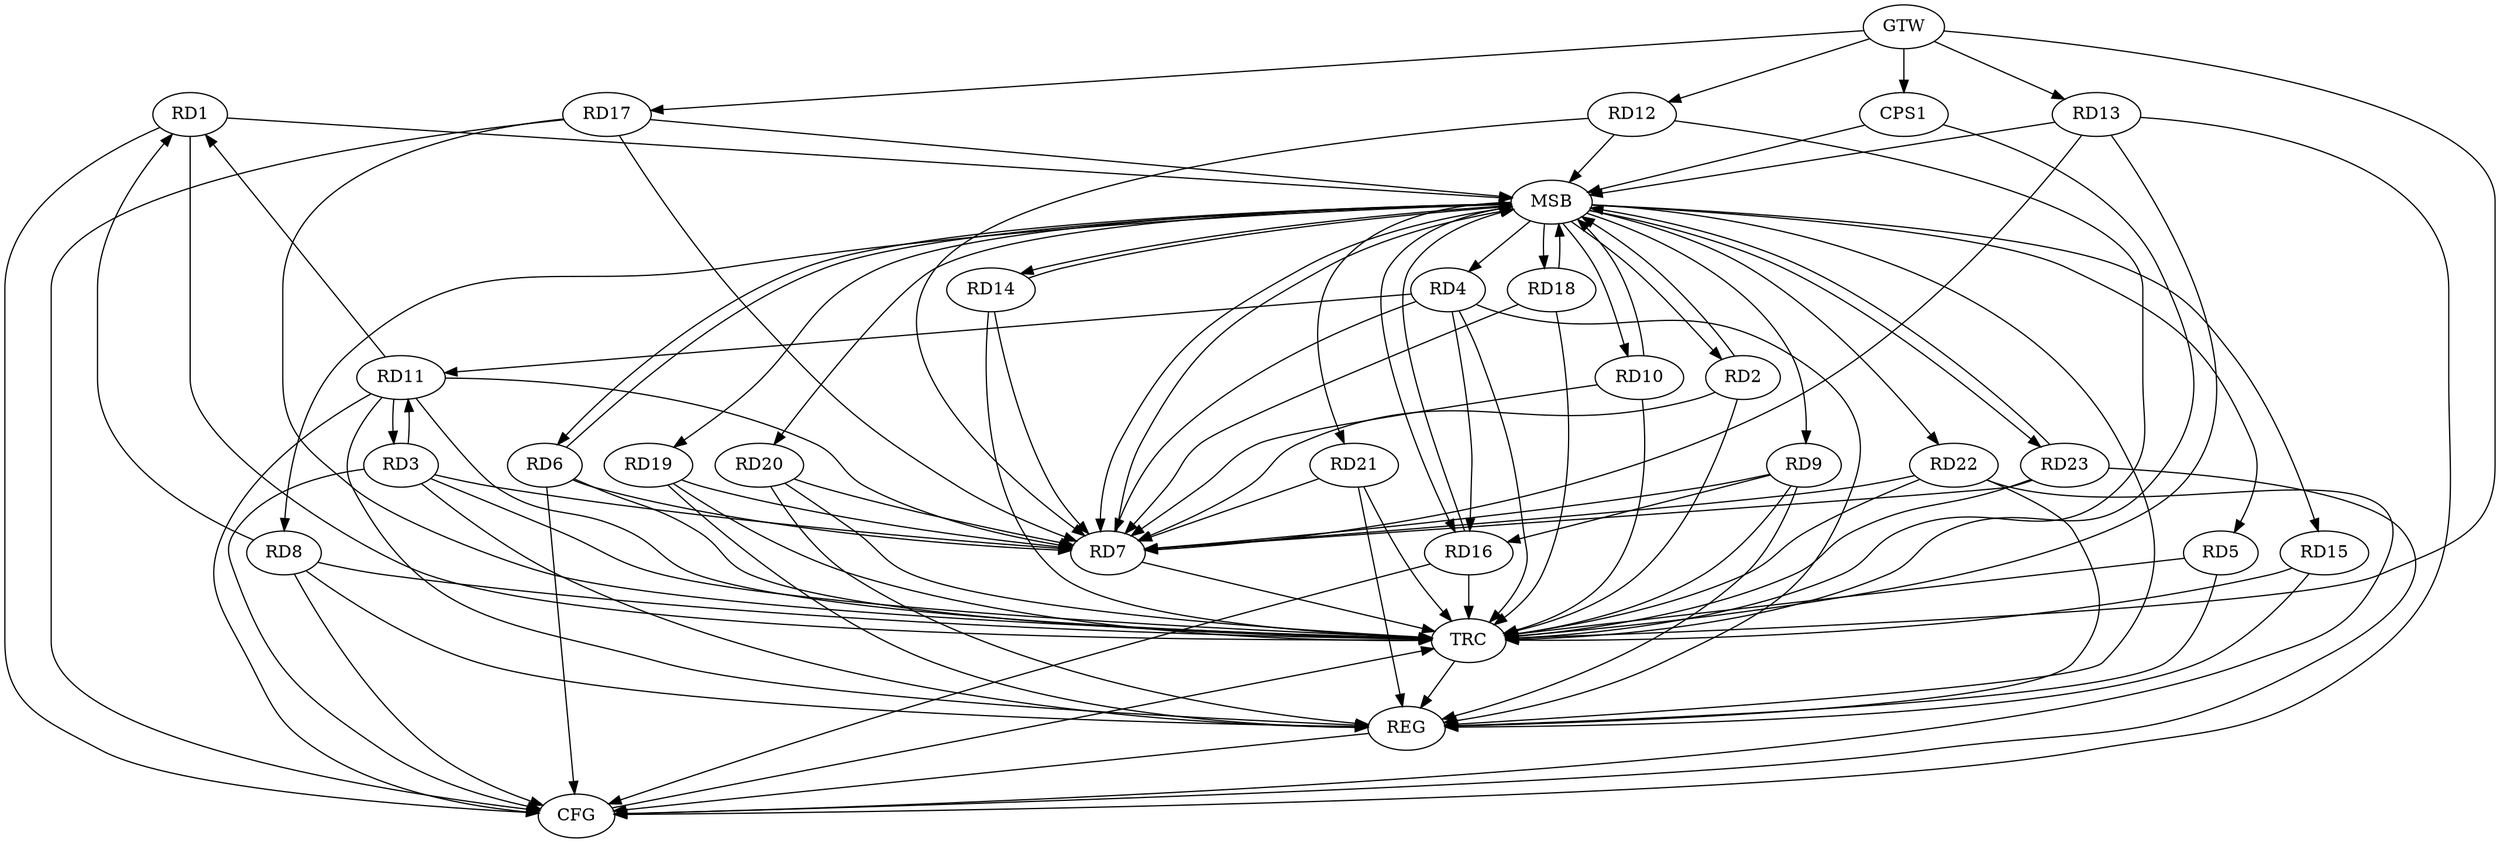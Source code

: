 strict digraph G {
  RD1 [ label="RD1" ];
  RD2 [ label="RD2" ];
  RD3 [ label="RD3" ];
  RD4 [ label="RD4" ];
  RD5 [ label="RD5" ];
  RD6 [ label="RD6" ];
  RD7 [ label="RD7" ];
  RD8 [ label="RD8" ];
  RD9 [ label="RD9" ];
  RD10 [ label="RD10" ];
  RD11 [ label="RD11" ];
  RD12 [ label="RD12" ];
  RD13 [ label="RD13" ];
  RD14 [ label="RD14" ];
  RD15 [ label="RD15" ];
  RD16 [ label="RD16" ];
  RD17 [ label="RD17" ];
  RD18 [ label="RD18" ];
  RD19 [ label="RD19" ];
  RD20 [ label="RD20" ];
  RD21 [ label="RD21" ];
  RD22 [ label="RD22" ];
  RD23 [ label="RD23" ];
  CPS1 [ label="CPS1" ];
  GTW [ label="GTW" ];
  REG [ label="REG" ];
  MSB [ label="MSB" ];
  CFG [ label="CFG" ];
  TRC [ label="TRC" ];
  RD8 -> RD1;
  RD11 -> RD1;
  RD3 -> RD11;
  RD11 -> RD3;
  RD4 -> RD11;
  RD4 -> RD16;
  RD9 -> RD7;
  RD19 -> RD7;
  RD9 -> RD16;
  GTW -> RD12;
  GTW -> RD13;
  GTW -> RD17;
  GTW -> CPS1;
  RD3 -> REG;
  RD4 -> REG;
  RD5 -> REG;
  RD8 -> REG;
  RD9 -> REG;
  RD11 -> REG;
  RD15 -> REG;
  RD19 -> REG;
  RD20 -> REG;
  RD21 -> REG;
  RD22 -> REG;
  RD1 -> MSB;
  MSB -> RD7;
  MSB -> RD10;
  MSB -> RD16;
  MSB -> RD18;
  MSB -> REG;
  RD2 -> MSB;
  MSB -> RD9;
  MSB -> RD21;
  MSB -> RD23;
  RD6 -> MSB;
  RD7 -> MSB;
  MSB -> RD8;
  RD10 -> MSB;
  MSB -> RD2;
  MSB -> RD14;
  RD12 -> MSB;
  RD13 -> MSB;
  RD14 -> MSB;
  MSB -> RD4;
  MSB -> RD5;
  MSB -> RD19;
  MSB -> RD20;
  RD16 -> MSB;
  RD17 -> MSB;
  RD18 -> MSB;
  RD23 -> MSB;
  MSB -> RD22;
  CPS1 -> MSB;
  MSB -> RD6;
  MSB -> RD15;
  RD3 -> CFG;
  RD22 -> CFG;
  RD16 -> CFG;
  RD11 -> CFG;
  RD17 -> CFG;
  RD8 -> CFG;
  RD1 -> CFG;
  RD23 -> CFG;
  RD13 -> CFG;
  RD6 -> CFG;
  REG -> CFG;
  RD1 -> TRC;
  RD2 -> TRC;
  RD3 -> TRC;
  RD4 -> TRC;
  RD5 -> TRC;
  RD6 -> TRC;
  RD7 -> TRC;
  RD8 -> TRC;
  RD9 -> TRC;
  RD10 -> TRC;
  RD11 -> TRC;
  RD12 -> TRC;
  RD13 -> TRC;
  RD14 -> TRC;
  RD15 -> TRC;
  RD16 -> TRC;
  RD17 -> TRC;
  RD18 -> TRC;
  RD19 -> TRC;
  RD20 -> TRC;
  RD21 -> TRC;
  RD22 -> TRC;
  RD23 -> TRC;
  CPS1 -> TRC;
  GTW -> TRC;
  CFG -> TRC;
  TRC -> REG;
  RD13 -> RD7;
  RD21 -> RD7;
  RD18 -> RD7;
  RD11 -> RD7;
  RD17 -> RD7;
  RD3 -> RD7;
  RD20 -> RD7;
  RD6 -> RD7;
  RD4 -> RD7;
  RD23 -> RD7;
  RD10 -> RD7;
  RD14 -> RD7;
  RD12 -> RD7;
  RD2 -> RD7;
  RD22 -> RD7;
}

